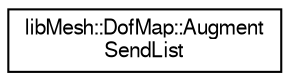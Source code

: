 digraph "Graphical Class Hierarchy"
{
  edge [fontname="FreeSans",fontsize="10",labelfontname="FreeSans",labelfontsize="10"];
  node [fontname="FreeSans",fontsize="10",shape=record];
  rankdir="LR";
  Node1 [label="libMesh::DofMap::Augment\lSendList",height=0.2,width=0.4,color="black", fillcolor="white", style="filled",URL="$classlibMesh_1_1DofMap_1_1AugmentSendList.html"];
}
